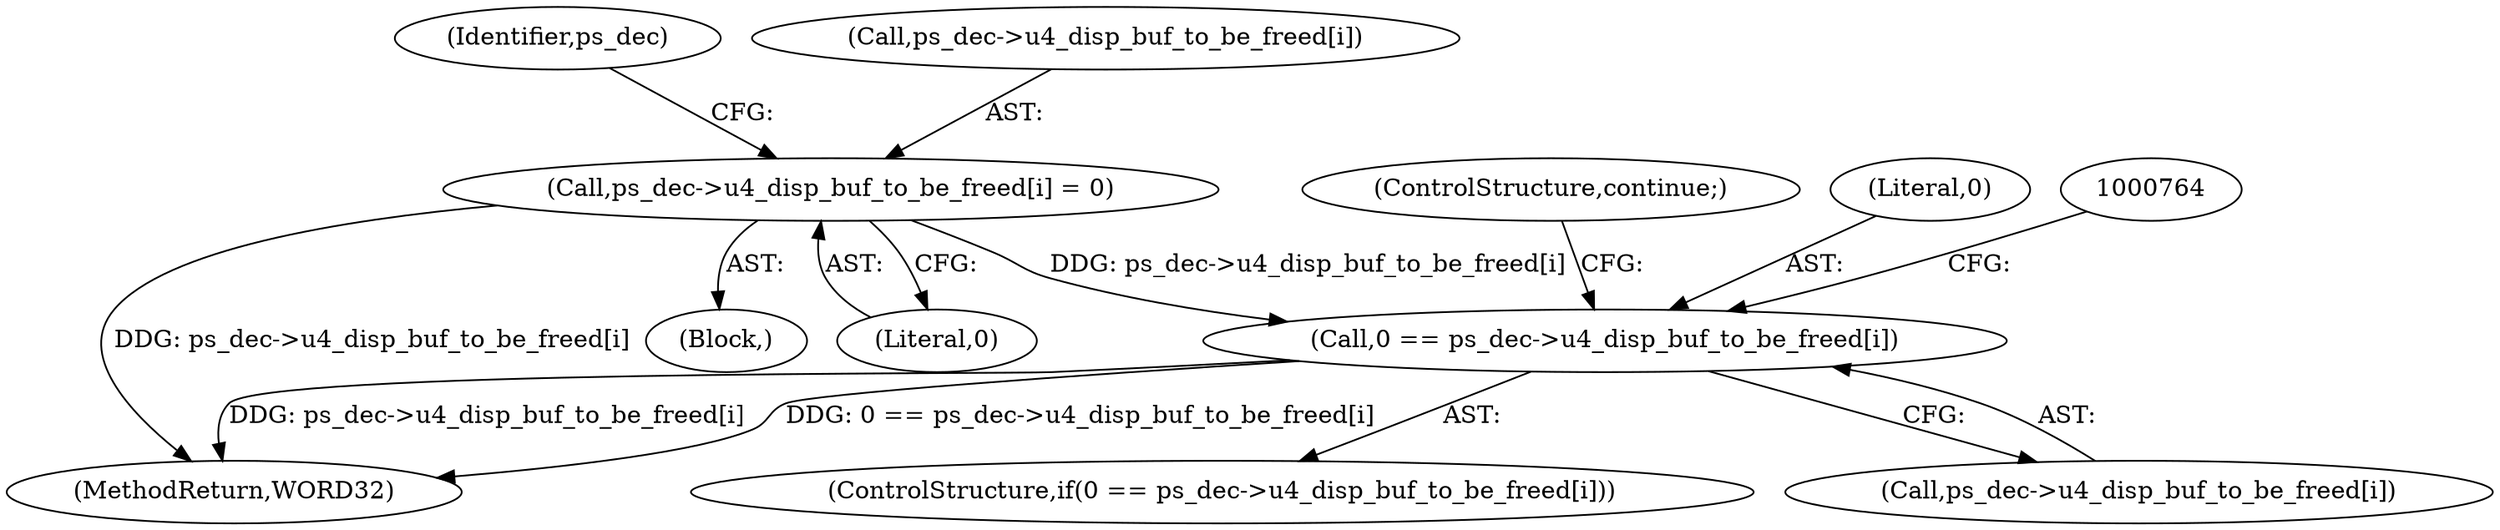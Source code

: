 digraph "0_Android_a78887bcffbc2995cf9ed72e0697acf560875e9e_3@API" {
"1000770" [label="(Call,ps_dec->u4_disp_buf_to_be_freed[i] = 0)"];
"1000754" [label="(Call,0 == ps_dec->u4_disp_buf_to_be_freed[i])"];
"1000780" [label="(Identifier,ps_dec)"];
"1000776" [label="(Literal,0)"];
"1000761" [label="(ControlStructure,continue;)"];
"1000754" [label="(Call,0 == ps_dec->u4_disp_buf_to_be_freed[i])"];
"1000752" [label="(Block,)"];
"1000771" [label="(Call,ps_dec->u4_disp_buf_to_be_freed[i])"];
"1000753" [label="(ControlStructure,if(0 == ps_dec->u4_disp_buf_to_be_freed[i]))"];
"1000755" [label="(Literal,0)"];
"1000770" [label="(Call,ps_dec->u4_disp_buf_to_be_freed[i] = 0)"];
"1002052" [label="(MethodReturn,WORD32)"];
"1000756" [label="(Call,ps_dec->u4_disp_buf_to_be_freed[i])"];
"1000770" -> "1000752"  [label="AST: "];
"1000770" -> "1000776"  [label="CFG: "];
"1000771" -> "1000770"  [label="AST: "];
"1000776" -> "1000770"  [label="AST: "];
"1000780" -> "1000770"  [label="CFG: "];
"1000770" -> "1002052"  [label="DDG: ps_dec->u4_disp_buf_to_be_freed[i]"];
"1000770" -> "1000754"  [label="DDG: ps_dec->u4_disp_buf_to_be_freed[i]"];
"1000754" -> "1000753"  [label="AST: "];
"1000754" -> "1000756"  [label="CFG: "];
"1000755" -> "1000754"  [label="AST: "];
"1000756" -> "1000754"  [label="AST: "];
"1000761" -> "1000754"  [label="CFG: "];
"1000764" -> "1000754"  [label="CFG: "];
"1000754" -> "1002052"  [label="DDG: 0 == ps_dec->u4_disp_buf_to_be_freed[i]"];
"1000754" -> "1002052"  [label="DDG: ps_dec->u4_disp_buf_to_be_freed[i]"];
}
